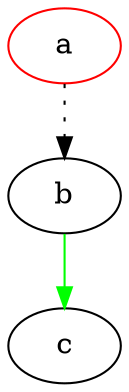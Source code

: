 digraph {
  node0 [color="red",label="a",distortion="3"]
  node1 [label="b"]
  node2 [label="c"]
  node0 -> node1 [style="dotted"]
  node1 -> node2 [color="green"]
}
